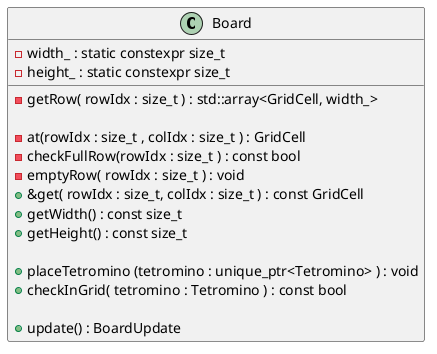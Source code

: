 @startuml (id=Board)

class Board {
    - width_ : static constexpr size_t
    - height_ : static constexpr size_t

    - getRow( rowIdx : size_t ) : std::array<GridCell, width_>

    - at(rowIdx : size_t , colIdx : size_t ) : GridCell 
    - checkFullRow(rowIdx : size_t ) : const bool
    - emptyRow( rowIdx : size_t ) : void
    
    '- checkFullCol( colIdx : size_t ) : const bool
    '- emptyCol( colIdx : size_t  ) : void
    '- gravity() : void

    + &get( rowIdx : size_t, colIdx : size_t ) : const GridCell
    + getWidth() : const size_t
    + getHeight() : const size_t 

    + placeTetromino (tetromino : unique_ptr<Tetromino> ) : void
    + checkInGrid( tetromino : Tetromino ) : const bool

    + update() : BoardUpdate
}